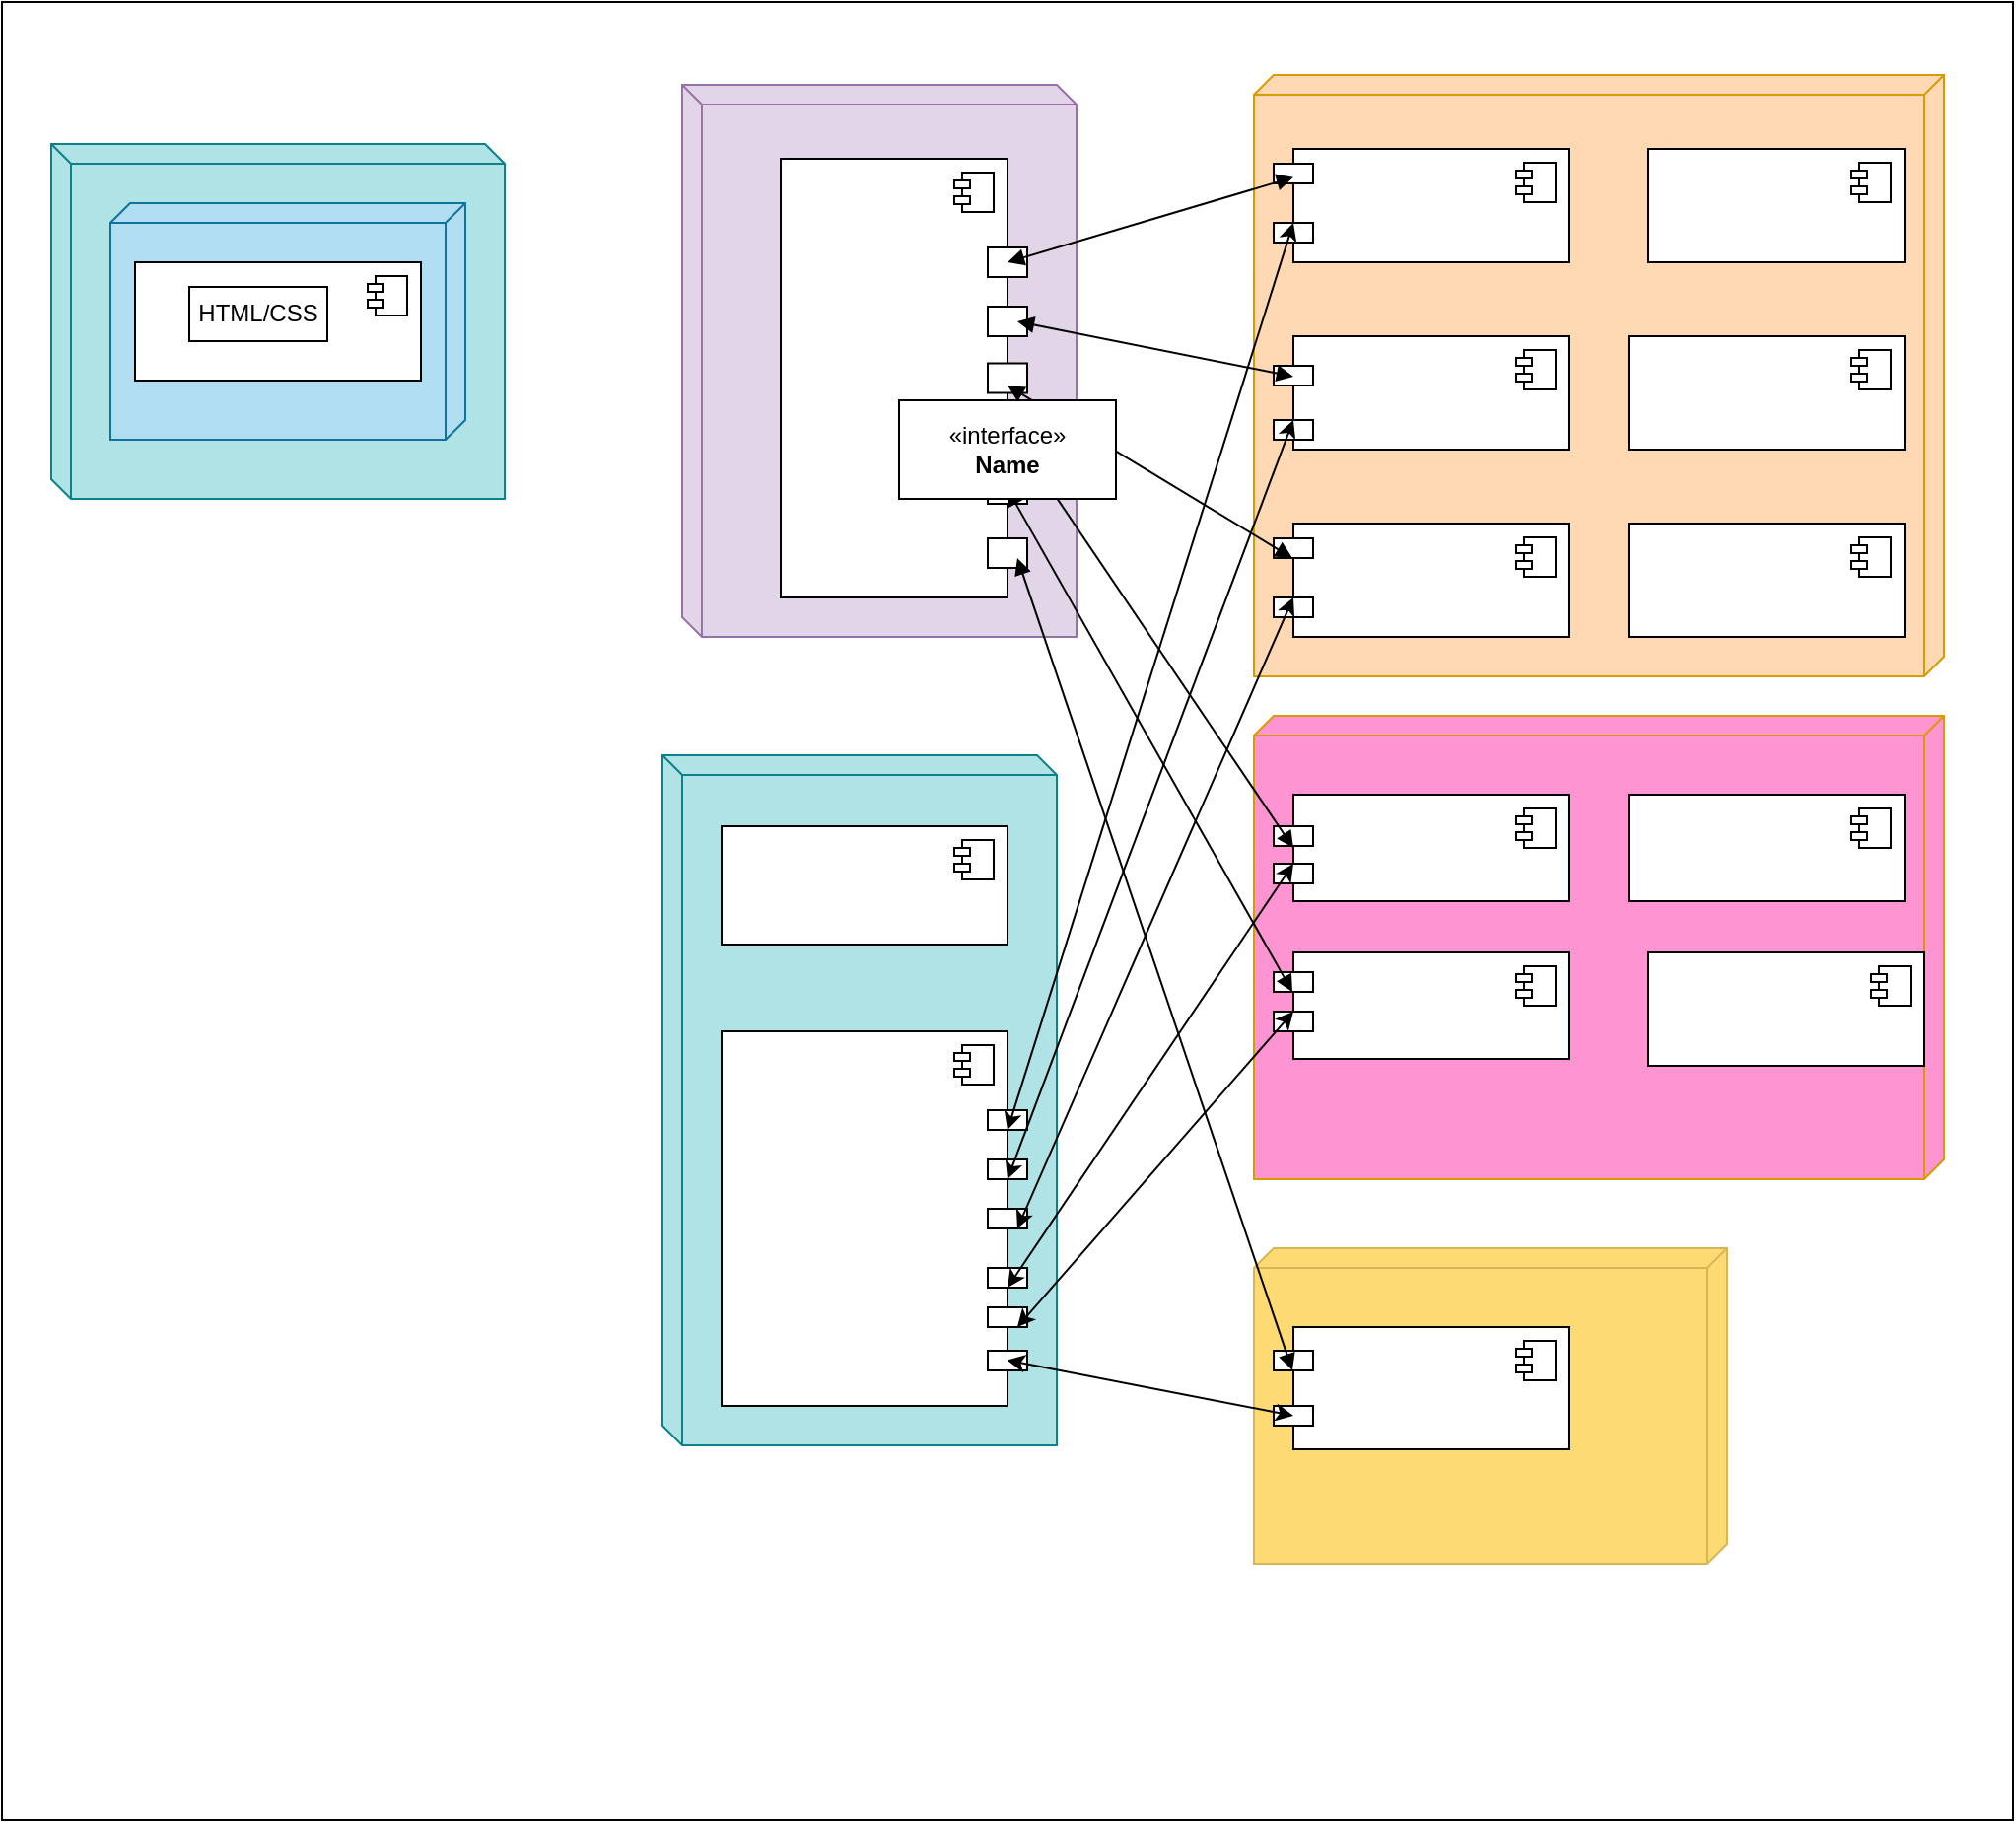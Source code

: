 <mxfile version="24.7.4">
  <diagram name="Page-1" id="vhs3pV7maKaz41Letp2S">
    <mxGraphModel dx="1050" dy="1372" grid="1" gridSize="10" guides="1" tooltips="1" connect="1" arrows="1" fold="1" page="1" pageScale="1" pageWidth="1100" pageHeight="850" math="0" shadow="0">
      <root>
        <mxCell id="0" />
        <mxCell id="1" parent="0" />
        <mxCell id="Byewc4a8WY_J0uslb-Vc-2" value="" style="rounded=0;whiteSpace=wrap;html=1;" vertex="1" parent="1">
          <mxGeometry x="5" y="-12" width="1020" height="922" as="geometry" />
        </mxCell>
        <mxCell id="Byewc4a8WY_J0uslb-Vc-3" value="" style="verticalAlign=top;align=left;spacingTop=8;spacingLeft=2;spacingRight=12;shape=cube;size=10;direction=south;fontStyle=4;html=1;whiteSpace=wrap;fillColor=#FFD9B3;strokeColor=#d79b00;" vertex="1" parent="1">
          <mxGeometry x="640" y="25" width="350" height="305" as="geometry" />
        </mxCell>
        <mxCell id="Byewc4a8WY_J0uslb-Vc-4" value="" style="verticalAlign=top;align=left;spacingTop=8;spacingLeft=2;spacingRight=12;shape=cube;size=10;direction=east;fontStyle=4;html=1;whiteSpace=wrap;fillColor=#e1d5e7;strokeColor=#9673a6;" vertex="1" parent="1">
          <mxGeometry x="350" y="30" width="200" height="280" as="geometry" />
        </mxCell>
        <mxCell id="Byewc4a8WY_J0uslb-Vc-5" value="" style="verticalAlign=top;align=left;spacingTop=8;spacingLeft=2;spacingRight=12;shape=cube;size=10;direction=east;fontStyle=4;html=1;whiteSpace=wrap;fillColor=#b0e3e6;strokeColor=#0e8088;" vertex="1" parent="1">
          <mxGeometry x="30" y="60" width="230" height="180" as="geometry" />
        </mxCell>
        <mxCell id="Byewc4a8WY_J0uslb-Vc-6" value="" style="verticalAlign=top;align=left;spacingTop=8;spacingLeft=2;spacingRight=12;shape=cube;size=10;direction=east;fontStyle=4;html=1;whiteSpace=wrap;fillColor=#b0e3e6;strokeColor=#0e8088;" vertex="1" parent="1">
          <mxGeometry x="340" y="370" width="200" height="350" as="geometry" />
        </mxCell>
        <mxCell id="Byewc4a8WY_J0uslb-Vc-7" value="" style="verticalAlign=top;align=left;spacingTop=8;spacingLeft=2;spacingRight=12;shape=cube;size=10;direction=south;fontStyle=4;html=1;whiteSpace=wrap;fillColor=#fdda72;strokeColor=#d6b656;" vertex="1" parent="1">
          <mxGeometry x="640" y="620" width="240" height="160" as="geometry" />
        </mxCell>
        <mxCell id="Byewc4a8WY_J0uslb-Vc-8" value="" style="verticalAlign=top;align=left;spacingTop=8;spacingLeft=2;spacingRight=12;shape=cube;size=10;direction=south;fontStyle=4;html=1;whiteSpace=wrap;fillColor=#b1ddf0;strokeColor=#10739e;" vertex="1" parent="1">
          <mxGeometry x="60" y="90" width="180" height="120" as="geometry" />
        </mxCell>
        <mxCell id="Byewc4a8WY_J0uslb-Vc-9" value="" style="html=1;dropTarget=0;whiteSpace=wrap;direction=south;" vertex="1" parent="1">
          <mxGeometry x="400" y="67.5" width="115" height="222.5" as="geometry" />
        </mxCell>
        <mxCell id="Byewc4a8WY_J0uslb-Vc-10" value="" style="shape=module;jettyWidth=8;jettyHeight=4;" vertex="1" parent="Byewc4a8WY_J0uslb-Vc-9">
          <mxGeometry x="1" width="20" height="20" relative="1" as="geometry">
            <mxPoint x="-27" y="7" as="offset" />
          </mxGeometry>
        </mxCell>
        <mxCell id="Byewc4a8WY_J0uslb-Vc-11" value="" style="shape=umlLifeline;perimeter=lifelinePerimeter;whiteSpace=wrap;html=1;container=1;dropTarget=0;collapsible=0;recursiveResize=0;outlineConnect=0;portConstraint=eastwest;newEdgeStyle={&quot;curved&quot;:0,&quot;rounded&quot;:0};direction=south;" vertex="1" parent="1">
          <mxGeometry x="505" y="112.5" width="20" height="15" as="geometry" />
        </mxCell>
        <mxCell id="Byewc4a8WY_J0uslb-Vc-14" value="" style="ellipse;whiteSpace=wrap;html=1;align=center;aspect=fixed;fillColor=none;strokeColor=none;resizable=0;perimeter=centerPerimeter;rotatable=0;allowArrows=0;points=[];outlineConnect=1;" vertex="1" parent="1">
          <mxGeometry x="590" y="90" width="10" height="10" as="geometry" />
        </mxCell>
        <mxCell id="Byewc4a8WY_J0uslb-Vc-15" value="" style="html=1;dropTarget=0;whiteSpace=wrap;direction=west;" vertex="1" parent="1">
          <mxGeometry x="840" y="62.5" width="130" height="57.5" as="geometry" />
        </mxCell>
        <mxCell id="Byewc4a8WY_J0uslb-Vc-16" value="" style="shape=module;jettyWidth=8;jettyHeight=4;" vertex="1" parent="Byewc4a8WY_J0uslb-Vc-15">
          <mxGeometry x="1" width="20" height="20" relative="1" as="geometry">
            <mxPoint x="-27" y="7" as="offset" />
          </mxGeometry>
        </mxCell>
        <mxCell id="Byewc4a8WY_J0uslb-Vc-17" value="" style="html=1;dropTarget=0;whiteSpace=wrap;direction=west;" vertex="1" parent="1">
          <mxGeometry x="830" y="157.5" width="140" height="57.5" as="geometry" />
        </mxCell>
        <mxCell id="Byewc4a8WY_J0uslb-Vc-18" value="" style="shape=module;jettyWidth=8;jettyHeight=4;" vertex="1" parent="Byewc4a8WY_J0uslb-Vc-17">
          <mxGeometry x="1" width="20" height="20" relative="1" as="geometry">
            <mxPoint x="-27" y="7" as="offset" />
          </mxGeometry>
        </mxCell>
        <mxCell id="Byewc4a8WY_J0uslb-Vc-19" value="" style="html=1;dropTarget=0;whiteSpace=wrap;direction=west;" vertex="1" parent="1">
          <mxGeometry x="660" y="62.5" width="140" height="57.5" as="geometry" />
        </mxCell>
        <mxCell id="Byewc4a8WY_J0uslb-Vc-20" value="" style="shape=module;jettyWidth=8;jettyHeight=4;" vertex="1" parent="Byewc4a8WY_J0uslb-Vc-19">
          <mxGeometry x="1" width="20" height="20" relative="1" as="geometry">
            <mxPoint x="-27" y="7" as="offset" />
          </mxGeometry>
        </mxCell>
        <mxCell id="Byewc4a8WY_J0uslb-Vc-21" value="" style="html=1;dropTarget=0;whiteSpace=wrap;direction=west;" vertex="1" parent="1">
          <mxGeometry x="660" y="157.5" width="140" height="57.5" as="geometry" />
        </mxCell>
        <mxCell id="Byewc4a8WY_J0uslb-Vc-22" value="" style="shape=module;jettyWidth=8;jettyHeight=4;" vertex="1" parent="Byewc4a8WY_J0uslb-Vc-21">
          <mxGeometry x="1" width="20" height="20" relative="1" as="geometry">
            <mxPoint x="-27" y="7" as="offset" />
          </mxGeometry>
        </mxCell>
        <mxCell id="Byewc4a8WY_J0uslb-Vc-23" value="" style="verticalAlign=top;align=left;spacingTop=8;spacingLeft=2;spacingRight=12;shape=cube;size=10;direction=south;fontStyle=4;html=1;whiteSpace=wrap;fillColor=#ff94d2;strokeColor=#d79b00;" vertex="1" parent="1">
          <mxGeometry x="640" y="350" width="350" height="235" as="geometry" />
        </mxCell>
        <mxCell id="Byewc4a8WY_J0uslb-Vc-24" value="" style="html=1;dropTarget=0;whiteSpace=wrap;direction=west;" vertex="1" parent="1">
          <mxGeometry x="660" y="390" width="140" height="54" as="geometry" />
        </mxCell>
        <mxCell id="Byewc4a8WY_J0uslb-Vc-25" value="" style="shape=module;jettyWidth=8;jettyHeight=4;" vertex="1" parent="Byewc4a8WY_J0uslb-Vc-24">
          <mxGeometry x="1" width="20" height="20" relative="1" as="geometry">
            <mxPoint x="-27" y="7" as="offset" />
          </mxGeometry>
        </mxCell>
        <mxCell id="Byewc4a8WY_J0uslb-Vc-26" value="" style="html=1;dropTarget=0;whiteSpace=wrap;direction=west;" vertex="1" parent="1">
          <mxGeometry x="830" y="390" width="140" height="54" as="geometry" />
        </mxCell>
        <mxCell id="Byewc4a8WY_J0uslb-Vc-27" value="" style="shape=module;jettyWidth=8;jettyHeight=4;" vertex="1" parent="Byewc4a8WY_J0uslb-Vc-26">
          <mxGeometry x="1" width="20" height="20" relative="1" as="geometry">
            <mxPoint x="-27" y="7" as="offset" />
          </mxGeometry>
        </mxCell>
        <mxCell id="Byewc4a8WY_J0uslb-Vc-28" value="" style="html=1;dropTarget=0;whiteSpace=wrap;direction=west;" vertex="1" parent="1">
          <mxGeometry x="660" y="470" width="140" height="54" as="geometry" />
        </mxCell>
        <mxCell id="Byewc4a8WY_J0uslb-Vc-29" value="" style="shape=module;jettyWidth=8;jettyHeight=4;" vertex="1" parent="Byewc4a8WY_J0uslb-Vc-28">
          <mxGeometry x="1" width="20" height="20" relative="1" as="geometry">
            <mxPoint x="-27" y="7" as="offset" />
          </mxGeometry>
        </mxCell>
        <mxCell id="Byewc4a8WY_J0uslb-Vc-30" value="" style="html=1;dropTarget=0;whiteSpace=wrap;direction=west;" vertex="1" parent="1">
          <mxGeometry x="840" y="470" width="140" height="57.5" as="geometry" />
        </mxCell>
        <mxCell id="Byewc4a8WY_J0uslb-Vc-31" value="" style="shape=module;jettyWidth=8;jettyHeight=4;" vertex="1" parent="Byewc4a8WY_J0uslb-Vc-30">
          <mxGeometry x="1" width="20" height="20" relative="1" as="geometry">
            <mxPoint x="-27" y="7" as="offset" />
          </mxGeometry>
        </mxCell>
        <mxCell id="Byewc4a8WY_J0uslb-Vc-32" value="" style="html=1;dropTarget=0;whiteSpace=wrap;direction=west;" vertex="1" parent="1">
          <mxGeometry x="660" y="660" width="140" height="62" as="geometry" />
        </mxCell>
        <mxCell id="Byewc4a8WY_J0uslb-Vc-33" value="" style="shape=module;jettyWidth=8;jettyHeight=4;" vertex="1" parent="Byewc4a8WY_J0uslb-Vc-32">
          <mxGeometry x="1" width="20" height="20" relative="1" as="geometry">
            <mxPoint x="-27" y="7" as="offset" />
          </mxGeometry>
        </mxCell>
        <mxCell id="Byewc4a8WY_J0uslb-Vc-34" value="" style="shape=umlLifeline;perimeter=lifelinePerimeter;whiteSpace=wrap;html=1;container=1;dropTarget=0;collapsible=0;recursiveResize=0;outlineConnect=0;portConstraint=eastwest;newEdgeStyle={&quot;curved&quot;:0,&quot;rounded&quot;:0};direction=south;" vertex="1" parent="1">
          <mxGeometry x="505" y="142.5" width="20" height="15" as="geometry" />
        </mxCell>
        <mxCell id="Byewc4a8WY_J0uslb-Vc-35" value="" style="shape=umlLifeline;perimeter=lifelinePerimeter;whiteSpace=wrap;html=1;container=1;dropTarget=0;collapsible=0;recursiveResize=0;outlineConnect=0;portConstraint=eastwest;newEdgeStyle={&quot;curved&quot;:0,&quot;rounded&quot;:0};direction=south;" vertex="1" parent="1">
          <mxGeometry x="505" y="171.25" width="20" height="15" as="geometry" />
        </mxCell>
        <mxCell id="Byewc4a8WY_J0uslb-Vc-36" value="" style="shape=umlLifeline;perimeter=lifelinePerimeter;whiteSpace=wrap;html=1;container=1;dropTarget=0;collapsible=0;recursiveResize=0;outlineConnect=0;portConstraint=eastwest;newEdgeStyle={&quot;curved&quot;:0,&quot;rounded&quot;:0};direction=south;" vertex="1" parent="1">
          <mxGeometry x="505" y="200" width="20" height="15" as="geometry" />
        </mxCell>
        <mxCell id="Byewc4a8WY_J0uslb-Vc-37" value="" style="shape=umlLifeline;perimeter=lifelinePerimeter;whiteSpace=wrap;html=1;container=1;dropTarget=0;collapsible=0;recursiveResize=0;outlineConnect=0;portConstraint=eastwest;newEdgeStyle={&quot;curved&quot;:0,&quot;rounded&quot;:0};direction=south;" vertex="1" parent="1">
          <mxGeometry x="505" y="227.5" width="20" height="15" as="geometry" />
        </mxCell>
        <mxCell id="Byewc4a8WY_J0uslb-Vc-38" value="" style="shape=umlLifeline;perimeter=lifelinePerimeter;whiteSpace=wrap;html=1;container=1;dropTarget=0;collapsible=0;recursiveResize=0;outlineConnect=0;portConstraint=eastwest;newEdgeStyle={&quot;curved&quot;:0,&quot;rounded&quot;:0};direction=south;" vertex="1" parent="1">
          <mxGeometry x="505" y="260" width="20" height="15" as="geometry" />
        </mxCell>
        <mxCell id="Byewc4a8WY_J0uslb-Vc-39" value="" style="html=1;dropTarget=0;whiteSpace=wrap;direction=west;" vertex="1" parent="1">
          <mxGeometry x="660" y="252.5" width="140" height="57.5" as="geometry" />
        </mxCell>
        <mxCell id="Byewc4a8WY_J0uslb-Vc-40" value="" style="shape=module;jettyWidth=8;jettyHeight=4;" vertex="1" parent="Byewc4a8WY_J0uslb-Vc-39">
          <mxGeometry x="1" width="20" height="20" relative="1" as="geometry">
            <mxPoint x="-27" y="7" as="offset" />
          </mxGeometry>
        </mxCell>
        <mxCell id="Byewc4a8WY_J0uslb-Vc-41" value="" style="html=1;dropTarget=0;whiteSpace=wrap;direction=west;" vertex="1" parent="1">
          <mxGeometry x="830" y="252.5" width="140" height="57.5" as="geometry" />
        </mxCell>
        <mxCell id="Byewc4a8WY_J0uslb-Vc-42" value="" style="shape=module;jettyWidth=8;jettyHeight=4;" vertex="1" parent="Byewc4a8WY_J0uslb-Vc-41">
          <mxGeometry x="1" width="20" height="20" relative="1" as="geometry">
            <mxPoint x="-27" y="7" as="offset" />
          </mxGeometry>
        </mxCell>
        <mxCell id="Byewc4a8WY_J0uslb-Vc-43" value="" style="html=1;dropTarget=0;whiteSpace=wrap;direction=south;" vertex="1" parent="1">
          <mxGeometry x="370" y="510" width="145" height="190" as="geometry" />
        </mxCell>
        <mxCell id="Byewc4a8WY_J0uslb-Vc-44" value="" style="shape=module;jettyWidth=8;jettyHeight=4;" vertex="1" parent="Byewc4a8WY_J0uslb-Vc-43">
          <mxGeometry x="1" width="20" height="20" relative="1" as="geometry">
            <mxPoint x="-27" y="7" as="offset" />
          </mxGeometry>
        </mxCell>
        <mxCell id="Byewc4a8WY_J0uslb-Vc-45" value="" style="html=1;dropTarget=0;whiteSpace=wrap;direction=south;" vertex="1" parent="1">
          <mxGeometry x="370" y="406" width="145" height="60" as="geometry" />
        </mxCell>
        <mxCell id="Byewc4a8WY_J0uslb-Vc-46" value="" style="shape=module;jettyWidth=8;jettyHeight=4;" vertex="1" parent="Byewc4a8WY_J0uslb-Vc-45">
          <mxGeometry x="1" width="20" height="20" relative="1" as="geometry">
            <mxPoint x="-27" y="7" as="offset" />
          </mxGeometry>
        </mxCell>
        <mxCell id="Byewc4a8WY_J0uslb-Vc-47" value="" style="shape=umlLifeline;perimeter=lifelinePerimeter;whiteSpace=wrap;html=1;container=1;dropTarget=0;collapsible=0;recursiveResize=0;outlineConnect=0;portConstraint=eastwest;newEdgeStyle={&quot;curved&quot;:0,&quot;rounded&quot;:0};direction=south;" vertex="1" parent="1">
          <mxGeometry x="505" y="550" width="20" height="10" as="geometry" />
        </mxCell>
        <mxCell id="Byewc4a8WY_J0uslb-Vc-54" value="" style="shape=umlLifeline;perimeter=lifelinePerimeter;whiteSpace=wrap;html=1;container=1;dropTarget=0;collapsible=0;recursiveResize=0;outlineConnect=0;portConstraint=eastwest;newEdgeStyle={&quot;curved&quot;:0,&quot;rounded&quot;:0};direction=south;" vertex="1" parent="1">
          <mxGeometry x="505" y="575" width="20" height="10" as="geometry" />
        </mxCell>
        <mxCell id="Byewc4a8WY_J0uslb-Vc-55" value="" style="shape=umlLifeline;perimeter=lifelinePerimeter;whiteSpace=wrap;html=1;container=1;dropTarget=0;collapsible=0;recursiveResize=0;outlineConnect=0;portConstraint=eastwest;newEdgeStyle={&quot;curved&quot;:0,&quot;rounded&quot;:0};direction=south;" vertex="1" parent="1">
          <mxGeometry x="505" y="600" width="20" height="10" as="geometry" />
        </mxCell>
        <mxCell id="Byewc4a8WY_J0uslb-Vc-56" value="" style="shape=umlLifeline;perimeter=lifelinePerimeter;whiteSpace=wrap;html=1;container=1;dropTarget=0;collapsible=0;recursiveResize=0;outlineConnect=0;portConstraint=eastwest;newEdgeStyle={&quot;curved&quot;:0,&quot;rounded&quot;:0};direction=south;" vertex="1" parent="1">
          <mxGeometry x="505" y="630" width="20" height="10" as="geometry" />
        </mxCell>
        <mxCell id="Byewc4a8WY_J0uslb-Vc-57" value="" style="shape=umlLifeline;perimeter=lifelinePerimeter;whiteSpace=wrap;html=1;container=1;dropTarget=0;collapsible=0;recursiveResize=0;outlineConnect=0;portConstraint=eastwest;newEdgeStyle={&quot;curved&quot;:0,&quot;rounded&quot;:0};direction=south;" vertex="1" parent="1">
          <mxGeometry x="505" y="650" width="20" height="10" as="geometry" />
        </mxCell>
        <mxCell id="Byewc4a8WY_J0uslb-Vc-60" value="" style="shape=umlLifeline;perimeter=lifelinePerimeter;whiteSpace=wrap;html=1;container=1;dropTarget=0;collapsible=0;recursiveResize=0;outlineConnect=0;portConstraint=eastwest;newEdgeStyle={&quot;curved&quot;:0,&quot;rounded&quot;:0};direction=south;" vertex="1" parent="1">
          <mxGeometry x="505" y="672" width="20" height="10" as="geometry" />
        </mxCell>
        <mxCell id="Byewc4a8WY_J0uslb-Vc-61" value="" style="shape=umlLifeline;perimeter=lifelinePerimeter;whiteSpace=wrap;html=1;container=1;dropTarget=0;collapsible=0;recursiveResize=0;outlineConnect=0;portConstraint=eastwest;newEdgeStyle={&quot;curved&quot;:0,&quot;rounded&quot;:0};direction=south;" vertex="1" parent="1">
          <mxGeometry x="650" y="406" width="20" height="10" as="geometry" />
        </mxCell>
        <mxCell id="Byewc4a8WY_J0uslb-Vc-62" value="" style="shape=umlLifeline;perimeter=lifelinePerimeter;whiteSpace=wrap;html=1;container=1;dropTarget=0;collapsible=0;recursiveResize=0;outlineConnect=0;portConstraint=eastwest;newEdgeStyle={&quot;curved&quot;:0,&quot;rounded&quot;:0};direction=south;" vertex="1" parent="1">
          <mxGeometry x="650" y="425" width="20" height="10" as="geometry" />
        </mxCell>
        <mxCell id="Byewc4a8WY_J0uslb-Vc-63" value="" style="shape=umlLifeline;perimeter=lifelinePerimeter;whiteSpace=wrap;html=1;container=1;dropTarget=0;collapsible=0;recursiveResize=0;outlineConnect=0;portConstraint=eastwest;newEdgeStyle={&quot;curved&quot;:0,&quot;rounded&quot;:0};direction=south;size=20;" vertex="1" parent="1">
          <mxGeometry x="650" y="480" width="20" height="10" as="geometry" />
        </mxCell>
        <mxCell id="Byewc4a8WY_J0uslb-Vc-64" value="" style="shape=umlLifeline;perimeter=lifelinePerimeter;whiteSpace=wrap;html=1;container=1;dropTarget=0;collapsible=0;recursiveResize=0;outlineConnect=0;portConstraint=eastwest;newEdgeStyle={&quot;curved&quot;:0,&quot;rounded&quot;:0};direction=south;size=20;" vertex="1" parent="1">
          <mxGeometry x="650" y="500" width="20" height="10" as="geometry" />
        </mxCell>
        <mxCell id="Byewc4a8WY_J0uslb-Vc-65" value="" style="shape=umlLifeline;perimeter=lifelinePerimeter;whiteSpace=wrap;html=1;container=1;dropTarget=0;collapsible=0;recursiveResize=0;outlineConnect=0;portConstraint=eastwest;newEdgeStyle={&quot;curved&quot;:0,&quot;rounded&quot;:0};direction=south;" vertex="1" parent="1">
          <mxGeometry x="650" y="290" width="20" height="10" as="geometry" />
        </mxCell>
        <mxCell id="Byewc4a8WY_J0uslb-Vc-66" value="" style="shape=umlLifeline;perimeter=lifelinePerimeter;whiteSpace=wrap;html=1;container=1;dropTarget=0;collapsible=0;recursiveResize=0;outlineConnect=0;portConstraint=eastwest;newEdgeStyle={&quot;curved&quot;:0,&quot;rounded&quot;:0};direction=south;" vertex="1" parent="1">
          <mxGeometry x="650" y="260" width="20" height="10" as="geometry" />
        </mxCell>
        <mxCell id="Byewc4a8WY_J0uslb-Vc-67" value="" style="shape=umlLifeline;perimeter=lifelinePerimeter;whiteSpace=wrap;html=1;container=1;dropTarget=0;collapsible=0;recursiveResize=0;outlineConnect=0;portConstraint=eastwest;newEdgeStyle={&quot;curved&quot;:0,&quot;rounded&quot;:0};direction=south;" vertex="1" parent="1">
          <mxGeometry x="650" y="200" width="20" height="10" as="geometry" />
        </mxCell>
        <mxCell id="Byewc4a8WY_J0uslb-Vc-68" value="" style="shape=umlLifeline;perimeter=lifelinePerimeter;whiteSpace=wrap;html=1;container=1;dropTarget=0;collapsible=0;recursiveResize=0;outlineConnect=0;portConstraint=eastwest;newEdgeStyle={&quot;curved&quot;:0,&quot;rounded&quot;:0};direction=south;" vertex="1" parent="1">
          <mxGeometry x="650" y="172.5" width="20" height="10" as="geometry" />
        </mxCell>
        <mxCell id="Byewc4a8WY_J0uslb-Vc-69" value="" style="shape=umlLifeline;perimeter=lifelinePerimeter;whiteSpace=wrap;html=1;container=1;dropTarget=0;collapsible=0;recursiveResize=0;outlineConnect=0;portConstraint=eastwest;newEdgeStyle={&quot;curved&quot;:0,&quot;rounded&quot;:0};direction=south;" vertex="1" parent="1">
          <mxGeometry x="650" y="100" width="20" height="10" as="geometry" />
        </mxCell>
        <mxCell id="Byewc4a8WY_J0uslb-Vc-70" value="" style="shape=umlLifeline;perimeter=lifelinePerimeter;whiteSpace=wrap;html=1;container=1;dropTarget=0;collapsible=0;recursiveResize=0;outlineConnect=0;portConstraint=eastwest;newEdgeStyle={&quot;curved&quot;:0,&quot;rounded&quot;:0};direction=south;" vertex="1" parent="1">
          <mxGeometry x="650" y="70" width="20" height="10" as="geometry" />
        </mxCell>
        <mxCell id="Byewc4a8WY_J0uslb-Vc-71" value="" style="shape=umlLifeline;perimeter=lifelinePerimeter;whiteSpace=wrap;html=1;container=1;dropTarget=0;collapsible=0;recursiveResize=0;outlineConnect=0;portConstraint=eastwest;newEdgeStyle={&quot;curved&quot;:0,&quot;rounded&quot;:0};direction=south;size=20;" vertex="1" parent="1">
          <mxGeometry x="650" y="672" width="20" height="10" as="geometry" />
        </mxCell>
        <mxCell id="Byewc4a8WY_J0uslb-Vc-72" value="" style="shape=umlLifeline;perimeter=lifelinePerimeter;whiteSpace=wrap;html=1;container=1;dropTarget=0;collapsible=0;recursiveResize=0;outlineConnect=0;portConstraint=eastwest;newEdgeStyle={&quot;curved&quot;:0,&quot;rounded&quot;:0};direction=south;size=20;" vertex="1" parent="1">
          <mxGeometry x="650" y="700" width="20" height="10" as="geometry" />
        </mxCell>
        <mxCell id="Byewc4a8WY_J0uslb-Vc-75" value="" style="endArrow=block;startArrow=block;endFill=1;startFill=1;html=1;rounded=0;entryX=1;entryY=0.75;entryDx=0;entryDy=0;" edge="1" parent="1" target="Byewc4a8WY_J0uslb-Vc-19">
          <mxGeometry width="160" relative="1" as="geometry">
            <mxPoint x="515" y="120" as="sourcePoint" />
            <mxPoint x="675" y="120" as="targetPoint" />
          </mxGeometry>
        </mxCell>
        <mxCell id="Byewc4a8WY_J0uslb-Vc-79" value="" style="endArrow=classic;startArrow=classic;html=1;rounded=0;" edge="1" parent="1" source="Byewc4a8WY_J0uslb-Vc-47">
          <mxGeometry width="50" height="50" relative="1" as="geometry">
            <mxPoint x="610" y="150" as="sourcePoint" />
            <mxPoint x="660" y="100" as="targetPoint" />
          </mxGeometry>
        </mxCell>
        <mxCell id="Byewc4a8WY_J0uslb-Vc-80" value="" style="endArrow=classic;startArrow=classic;html=1;rounded=0;" edge="1" parent="1" source="Byewc4a8WY_J0uslb-Vc-54">
          <mxGeometry width="50" height="50" relative="1" as="geometry">
            <mxPoint x="515" y="660" as="sourcePoint" />
            <mxPoint x="660" y="200" as="targetPoint" />
          </mxGeometry>
        </mxCell>
        <mxCell id="Byewc4a8WY_J0uslb-Vc-81" value="" style="endArrow=classic;startArrow=classic;html=1;rounded=0;" edge="1" parent="1">
          <mxGeometry width="50" height="50" relative="1" as="geometry">
            <mxPoint x="520" y="610" as="sourcePoint" />
            <mxPoint x="660" y="290" as="targetPoint" />
          </mxGeometry>
        </mxCell>
        <mxCell id="Byewc4a8WY_J0uslb-Vc-82" value="" style="endArrow=classic;startArrow=classic;html=1;rounded=0;" edge="1" parent="1" source="Byewc4a8WY_J0uslb-Vc-56">
          <mxGeometry width="50" height="50" relative="1" as="geometry">
            <mxPoint x="520" y="745" as="sourcePoint" />
            <mxPoint x="660" y="425" as="targetPoint" />
          </mxGeometry>
        </mxCell>
        <mxCell id="Byewc4a8WY_J0uslb-Vc-83" value="" style="endArrow=classic;startArrow=classic;html=1;rounded=0;" edge="1" parent="1">
          <mxGeometry width="50" height="50" relative="1" as="geometry">
            <mxPoint x="520" y="660" as="sourcePoint" />
            <mxPoint x="660" y="500" as="targetPoint" />
          </mxGeometry>
        </mxCell>
        <mxCell id="Byewc4a8WY_J0uslb-Vc-84" value="" style="endArrow=classic;startArrow=classic;html=1;rounded=0;exitX=0.878;exitY=0.001;exitDx=0;exitDy=0;exitPerimeter=0;" edge="1" parent="1" source="Byewc4a8WY_J0uslb-Vc-43">
          <mxGeometry width="50" height="50" relative="1" as="geometry">
            <mxPoint x="515" y="682" as="sourcePoint" />
            <mxPoint x="660" y="705" as="targetPoint" />
          </mxGeometry>
        </mxCell>
        <mxCell id="Byewc4a8WY_J0uslb-Vc-85" value="" style="endArrow=block;startArrow=block;endFill=1;startFill=1;html=1;rounded=0;" edge="1" parent="1">
          <mxGeometry width="160" relative="1" as="geometry">
            <mxPoint x="520" y="150" as="sourcePoint" />
            <mxPoint x="660" y="178" as="targetPoint" />
          </mxGeometry>
        </mxCell>
        <mxCell id="Byewc4a8WY_J0uslb-Vc-86" value="" style="endArrow=block;startArrow=block;endFill=1;startFill=1;html=1;rounded=0;" edge="1" parent="1" target="Byewc4a8WY_J0uslb-Vc-66">
          <mxGeometry width="160" relative="1" as="geometry">
            <mxPoint x="515" y="182.5" as="sourcePoint" />
            <mxPoint x="655" y="210.5" as="targetPoint" />
          </mxGeometry>
        </mxCell>
        <mxCell id="Byewc4a8WY_J0uslb-Vc-87" value="" style="endArrow=block;startArrow=block;endFill=1;startFill=1;html=1;rounded=0;entryX=1;entryY=0.5;entryDx=0;entryDy=0;" edge="1" parent="1" target="Byewc4a8WY_J0uslb-Vc-24">
          <mxGeometry width="160" relative="1" as="geometry">
            <mxPoint x="520" y="210" as="sourcePoint" />
            <mxPoint x="660" y="297.5" as="targetPoint" />
          </mxGeometry>
        </mxCell>
        <mxCell id="Byewc4a8WY_J0uslb-Vc-89" value="" style="endArrow=block;startArrow=block;endFill=1;startFill=1;html=1;rounded=0;" edge="1" parent="1" target="Byewc4a8WY_J0uslb-Vc-63">
          <mxGeometry width="160" relative="1" as="geometry">
            <mxPoint x="515" y="235" as="sourcePoint" />
            <mxPoint x="670" y="427" as="targetPoint" />
          </mxGeometry>
        </mxCell>
        <mxCell id="Byewc4a8WY_J0uslb-Vc-90" value="" style="endArrow=block;startArrow=block;endFill=1;startFill=1;html=1;rounded=0;" edge="1" parent="1" target="Byewc4a8WY_J0uslb-Vc-71">
          <mxGeometry width="160" relative="1" as="geometry">
            <mxPoint x="520" y="270" as="sourcePoint" />
            <mxPoint x="670" y="500" as="targetPoint" />
          </mxGeometry>
        </mxCell>
        <mxCell id="Byewc4a8WY_J0uslb-Vc-91" value="" style="html=1;dropTarget=0;whiteSpace=wrap;direction=south;" vertex="1" parent="1">
          <mxGeometry x="72.5" y="120" width="145" height="60" as="geometry" />
        </mxCell>
        <mxCell id="Byewc4a8WY_J0uslb-Vc-92" value="" style="shape=module;jettyWidth=8;jettyHeight=4;" vertex="1" parent="Byewc4a8WY_J0uslb-Vc-91">
          <mxGeometry x="1" width="20" height="20" relative="1" as="geometry">
            <mxPoint x="-27" y="7" as="offset" />
          </mxGeometry>
        </mxCell>
        <mxCell id="Byewc4a8WY_J0uslb-Vc-93" value="&amp;laquo;interface&amp;raquo;&lt;br&gt;&lt;b&gt;Name&lt;/b&gt;" style="html=1;whiteSpace=wrap;" vertex="1" parent="1">
          <mxGeometry x="460" y="190" width="110" height="50" as="geometry" />
        </mxCell>
        <mxCell id="Byewc4a8WY_J0uslb-Vc-94" value="HTML/CSS" style="html=1;whiteSpace=wrap;" vertex="1" parent="1">
          <mxGeometry x="100" y="132.5" width="70" height="27.5" as="geometry" />
        </mxCell>
      </root>
    </mxGraphModel>
  </diagram>
</mxfile>
